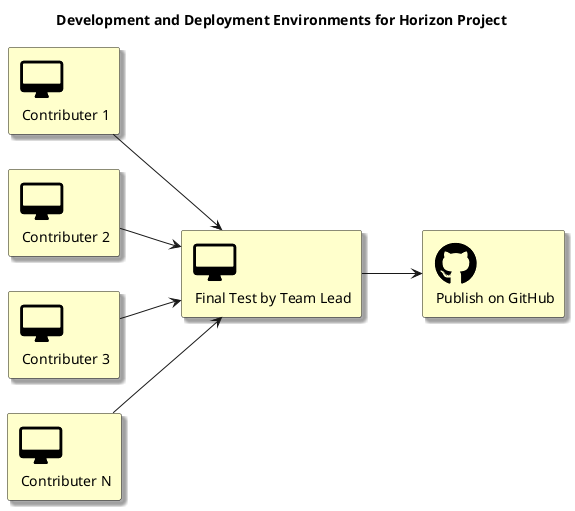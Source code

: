 @startuml
left to right direction
skinparam Shadowing True

!include <tupadr3/common>
!include <tupadr3/font-awesome/desktop>
!include <tupadr3/font-awesome-5/github>

title Development and Deployment Environments for Horizon Project

FA_DESKTOP(contributer1, "Contributer 1") #BUSINESS
FA_DESKTOP(contributer2, "Contributer 2") #BUSINESS
FA_DESKTOP(contributer3, "Contributer 3") #BUSINESS
FA_DESKTOP(contributerN, "Contributer N") #BUSINESS

FA_DESKTOP(teamLead, "Final Test by Team Lead") #BUSINESS
FA5_GITHUB(github, "Publish on GitHub") #BUSINESS

contributer1 --> teamLead
contributer2 --> teamLead
contributer3 --> teamLead
contributerN --> teamLead
teamLead --> github

@enduml